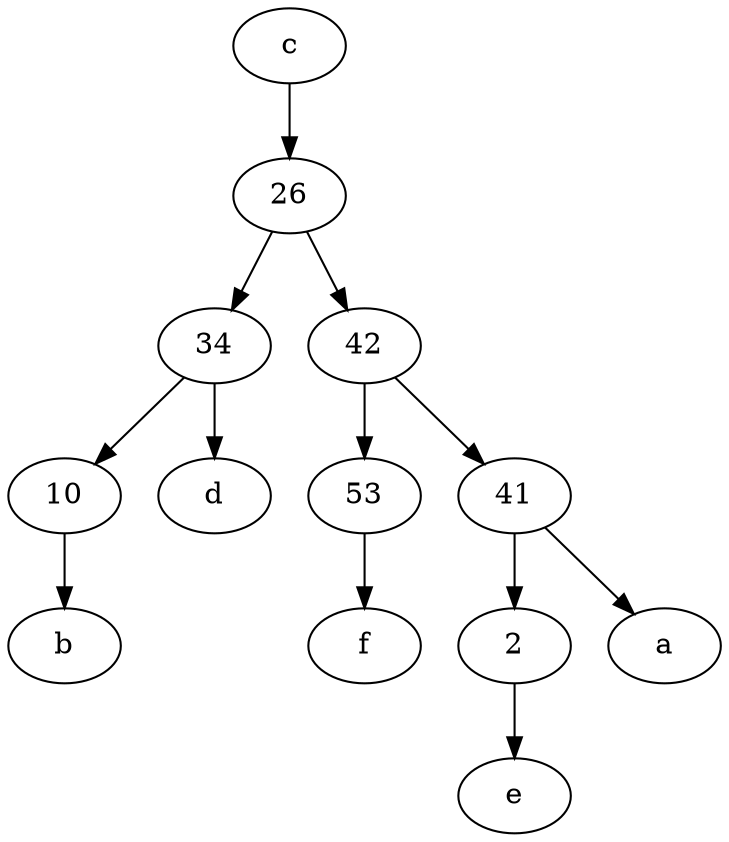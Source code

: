 digraph  {
	34;
	53;
	2;
	42;
	26;
	41;
	c [pos="20,10!"];
	10;
	42 -> 41;
	26 -> 42;
	c -> 26;
	53 -> f;
	2 -> e;
	26 -> 34;
	34 -> d;
	41 -> a;
	41 -> 2;
	34 -> 10;
	42 -> 53;
	10 -> b;

	}